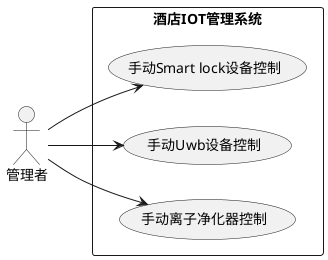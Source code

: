 @startuml 管理者用例图_第3组

' 定义角色
left to right direction
actor "管理者" as Manager

' 定义用例
rectangle "酒店IOT管理系统" {
  usecase "手动Smart lock设备控制" as UC14
  usecase "手动Uwb设备控制" as UC15
  usecase "手动离子净化器控制" as UC16
}

' 建立关系
Manager --> UC14
Manager --> UC15
Manager --> UC16

@enduml